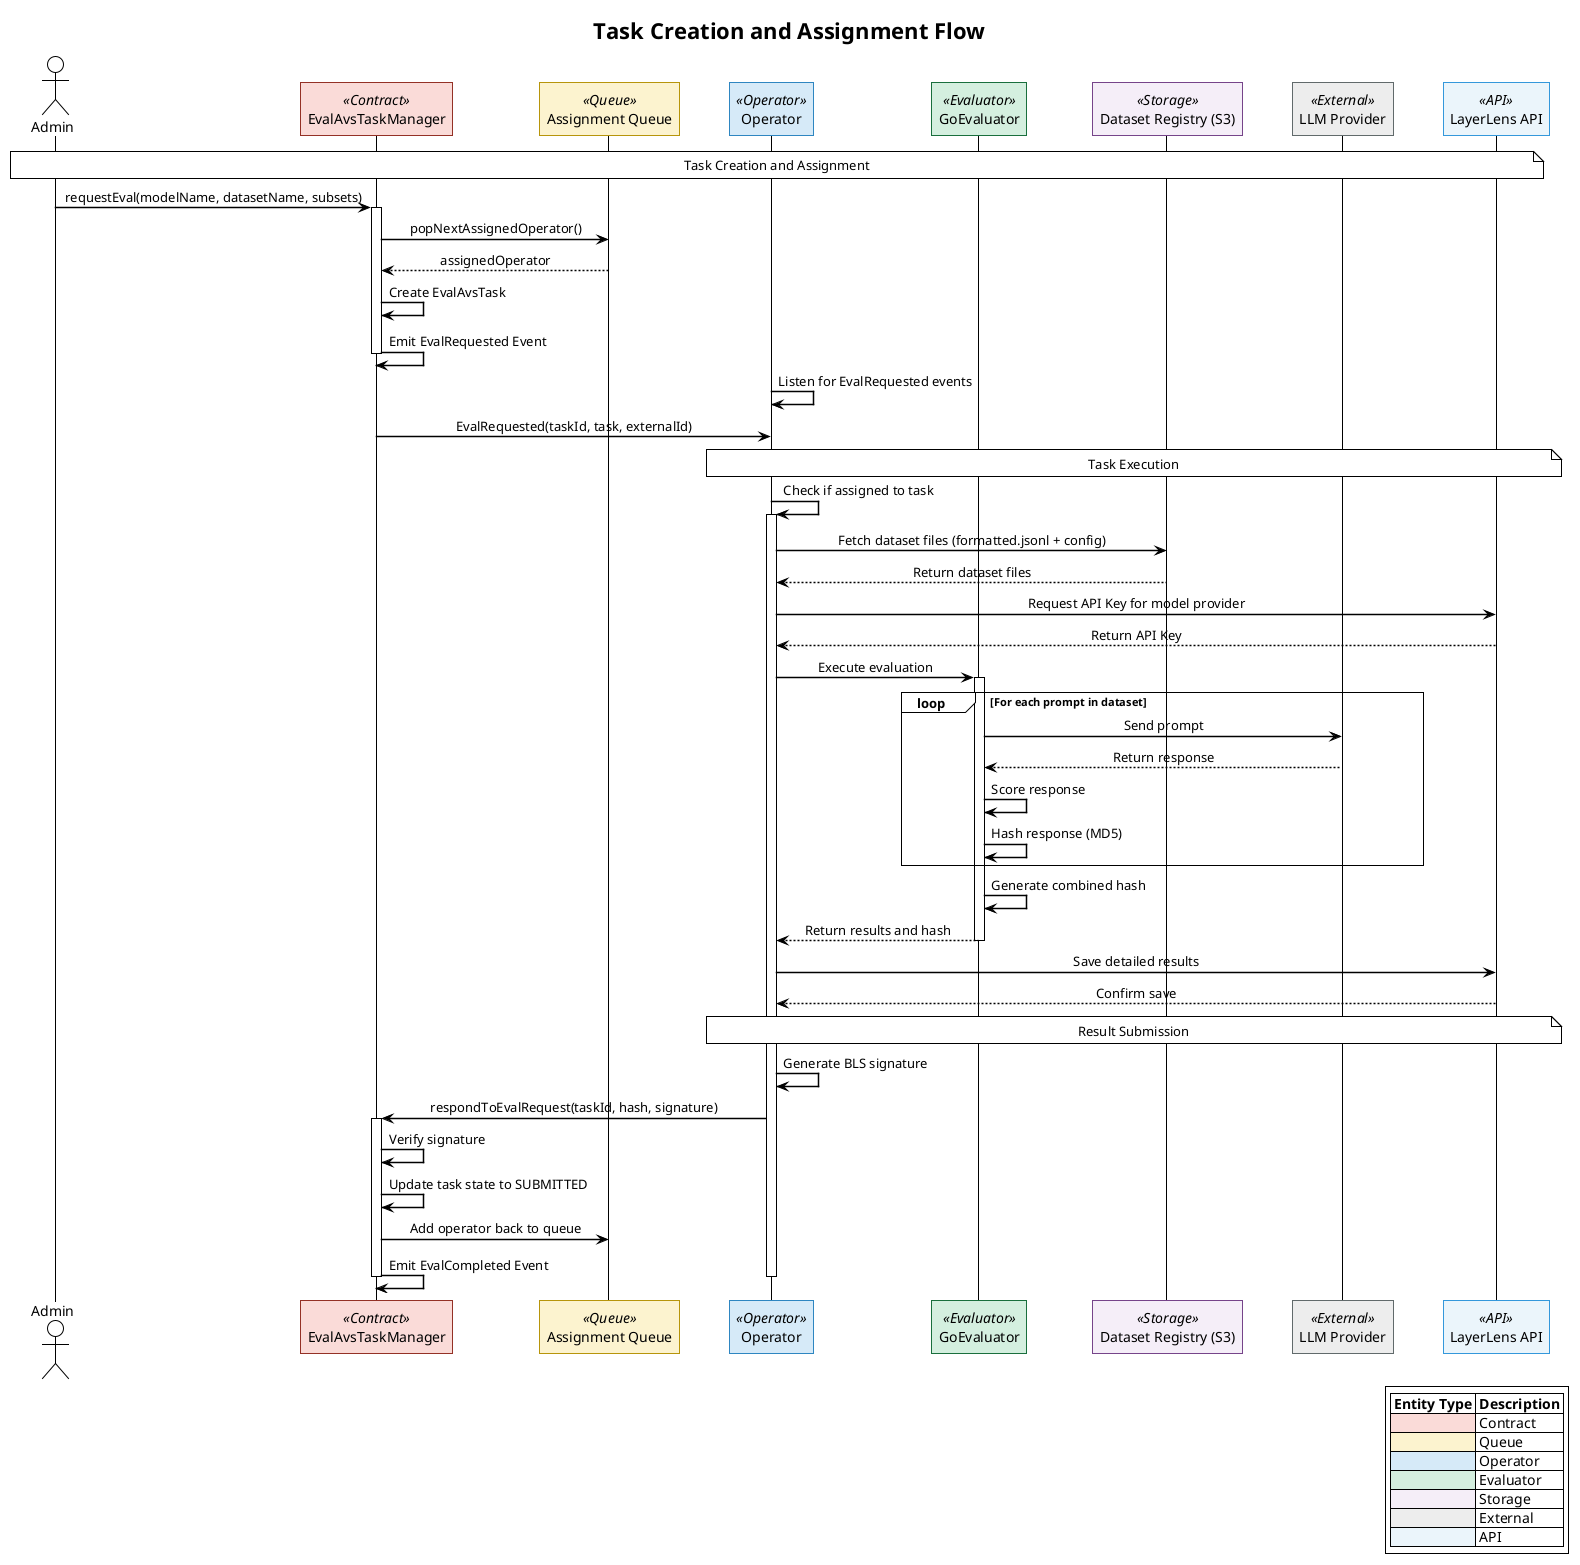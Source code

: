 @startuml avs-task-flow

' Basic styling
!theme plain
skinparam backgroundColor white
skinparam defaultTextAlignment center

' Explicitly disable handwritten mode
skinparam handwritten false
skinparam shadowing false
skinparam roundCorner 0

' Force straight lines
skinparam linetype ortho
skinparam ParticipantPadding 20
skinparam SequenceBoxPadding 10

' Make sure lines and fonts are crisp
skinparam ArrowColor black
skinparam ArrowThickness 1.5

' Define entity styles for different components
skinparam participant {
  BackgroundColor white
  BorderColor black
}

' Define stereotypes and colors for different entity types
skinparam participantBackgroundColor<<Contract>> #FADBD8
skinparam participantBorderColor<<Contract>> #943126

skinparam participantBackgroundColor<<Queue>> #FCF3CF
skinparam participantBorderColor<<Queue>> #B7950B

skinparam participantBackgroundColor<<Operator>> #D6EAF8
skinparam participantBorderColor<<Operator>> #2E86C1

skinparam participantBackgroundColor<<Evaluator>> #D4EFDF
skinparam participantBorderColor<<Evaluator>> #196F3D

skinparam participantBackgroundColor<<Storage>> #F5EEF8
skinparam participantBorderColor<<Storage>> #76448A

skinparam participantBackgroundColor<<External>> #EDEDED
skinparam participantBorderColor<<External>> #616A6B

skinparam participantBackgroundColor<<API>> #EBF5FB
skinparam participantBorderColor<<API>> #3498DB

title Task Creation and Assignment Flow

actor Admin
participant "EvalAvsTaskManager" as TaskManager <<Contract>>
participant "Assignment Queue" as Queue <<Queue>>
participant "Operator" as Operator <<Operator>>
participant "GoEvaluator" as GoEvaluator <<Evaluator>>
participant "Dataset Registry (S3)" as S3 <<Storage>>
participant "LLM Provider" as LLM <<External>>
participant "LayerLens API" as API <<API>>

' Add legend
legend right
  |= Entity Type |= Description |
  |<#FADBD8>| Contract | Smart Contracts |
  |<#FCF3CF>| Queue | Message Queues |
  |<#D6EAF8>| Operator | Validator Nodes |
  |<#D4EFDF>| Evaluator | Evaluation Services |
  |<#F5EEF8>| Storage | Data Storage Services |
  |<#EDEDED>| External | 3rd Party Services |
  |<#EBF5FB>| API | Backend APIs |
endlegend

note over Admin, API: Task Creation and Assignment

Admin -> TaskManager: requestEval(modelName, datasetName, subsets)
activate TaskManager
TaskManager -> Queue: popNextAssignedOperator()
Queue --> TaskManager: assignedOperator
TaskManager -> TaskManager: Create EvalAvsTask
TaskManager -> TaskManager: Emit EvalRequested Event
deactivate TaskManager

Operator -> Operator: Listen for EvalRequested events
TaskManager -> Operator: EvalRequested(taskId, task, externalId)

note over Operator, API: Task Execution

Operator -> Operator: Check if assigned to task
activate Operator
Operator -> S3: Fetch dataset files (formatted.jsonl + config)
S3 --> Operator: Return dataset files
Operator -> API: Request API Key for model provider
API --> Operator: Return API Key
Operator -> GoEvaluator: Execute evaluation

activate GoEvaluator
loop For each prompt in dataset
    GoEvaluator -> LLM: Send prompt
    LLM --> GoEvaluator: Return response
    GoEvaluator -> GoEvaluator: Score response
    GoEvaluator -> GoEvaluator: Hash response (MD5)
end
GoEvaluator -> GoEvaluator: Generate combined hash
GoEvaluator --> Operator: Return results and hash
deactivate GoEvaluator

Operator -> API: Save detailed results
API --> Operator: Confirm save

note over Operator, API: Result Submission

Operator -> Operator: Generate BLS signature
Operator -> TaskManager: respondToEvalRequest(taskId, hash, signature)
activate TaskManager
TaskManager -> TaskManager: Verify signature
TaskManager -> TaskManager: Update task state to SUBMITTED
TaskManager -> Queue: Add operator back to queue
TaskManager -> TaskManager: Emit EvalCompleted Event
deactivate TaskManager
deactivate Operator
@enduml